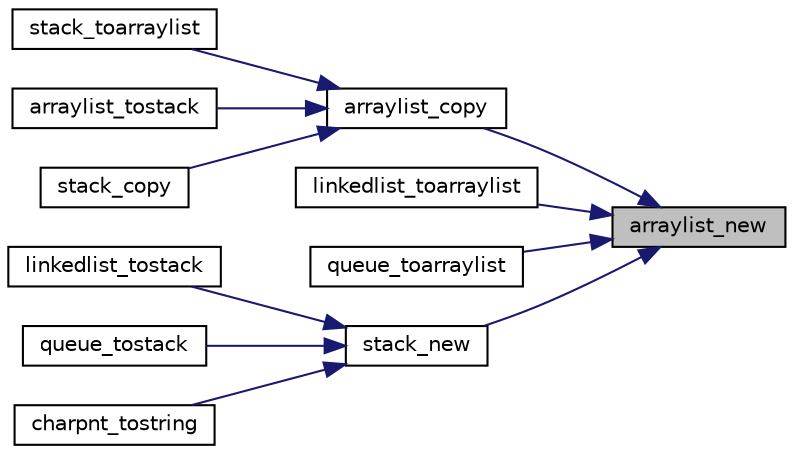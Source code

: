 digraph "arraylist_new"
{
 // INTERACTIVE_SVG=YES
 // LATEX_PDF_SIZE
  edge [fontname="Helvetica",fontsize="10",labelfontname="Helvetica",labelfontsize="10"];
  node [fontname="Helvetica",fontsize="10",shape=record];
  rankdir="RL";
  Node50 [label="arraylist_new",height=0.2,width=0.4,color="black", fillcolor="grey75", style="filled", fontcolor="black",tooltip=" "];
  Node50 -> Node51 [dir="back",color="midnightblue",fontsize="10",style="solid",fontname="Helvetica"];
  Node51 [label="arraylist_copy",height=0.2,width=0.4,color="black", fillcolor="white", style="filled",URL="$arraylist_8h.html#a77a6401f4d253863d0c853977bdbf2f2",tooltip=" "];
  Node51 -> Node52 [dir="back",color="midnightblue",fontsize="10",style="solid",fontname="Helvetica"];
  Node52 [label="stack_toarraylist",height=0.2,width=0.4,color="black", fillcolor="white", style="filled",URL="$conversions_8h.html#aeb66bbc014dfd7dfe9101c32aaedbbf5",tooltip=" "];
  Node51 -> Node53 [dir="back",color="midnightblue",fontsize="10",style="solid",fontname="Helvetica"];
  Node53 [label="arraylist_tostack",height=0.2,width=0.4,color="black", fillcolor="white", style="filled",URL="$conversions_8h.html#a1a4247b27711ece2b0d5a5376a5efefd",tooltip=" "];
  Node51 -> Node54 [dir="back",color="midnightblue",fontsize="10",style="solid",fontname="Helvetica"];
  Node54 [label="stack_copy",height=0.2,width=0.4,color="black", fillcolor="white", style="filled",URL="$stack_8h.html#afab0083672c095c41e8ffc705f72f36f",tooltip=" "];
  Node50 -> Node55 [dir="back",color="midnightblue",fontsize="10",style="solid",fontname="Helvetica"];
  Node55 [label="linkedlist_toarraylist",height=0.2,width=0.4,color="black", fillcolor="white", style="filled",URL="$conversions_8h.html#aae048877dfb2fb809f7ad2b1d789bc67",tooltip=" "];
  Node50 -> Node56 [dir="back",color="midnightblue",fontsize="10",style="solid",fontname="Helvetica"];
  Node56 [label="queue_toarraylist",height=0.2,width=0.4,color="black", fillcolor="white", style="filled",URL="$conversions_8h.html#af6008f697bdde608c6764d56e9760d1b",tooltip=" "];
  Node50 -> Node57 [dir="back",color="midnightblue",fontsize="10",style="solid",fontname="Helvetica"];
  Node57 [label="stack_new",height=0.2,width=0.4,color="black", fillcolor="white", style="filled",URL="$stack_8h.html#a47b5ad020d9e838d4fc7923463c090ec",tooltip=" "];
  Node57 -> Node58 [dir="back",color="midnightblue",fontsize="10",style="solid",fontname="Helvetica"];
  Node58 [label="linkedlist_tostack",height=0.2,width=0.4,color="black", fillcolor="white", style="filled",URL="$conversions_8h.html#a9ce143cef9650633637b0d6dac7d148f",tooltip=" "];
  Node57 -> Node59 [dir="back",color="midnightblue",fontsize="10",style="solid",fontname="Helvetica"];
  Node59 [label="queue_tostack",height=0.2,width=0.4,color="black", fillcolor="white", style="filled",URL="$conversions_8h.html#ae5a51aa32dcc470210c8deaf9ab3bcc6",tooltip=" "];
  Node57 -> Node60 [dir="back",color="midnightblue",fontsize="10",style="solid",fontname="Helvetica"];
  Node60 [label="charpnt_tostring",height=0.2,width=0.4,color="black", fillcolor="white", style="filled",URL="$conversions_8h.html#a2e02c5260606b2cf7dc793938f1f379a",tooltip=" "];
}
